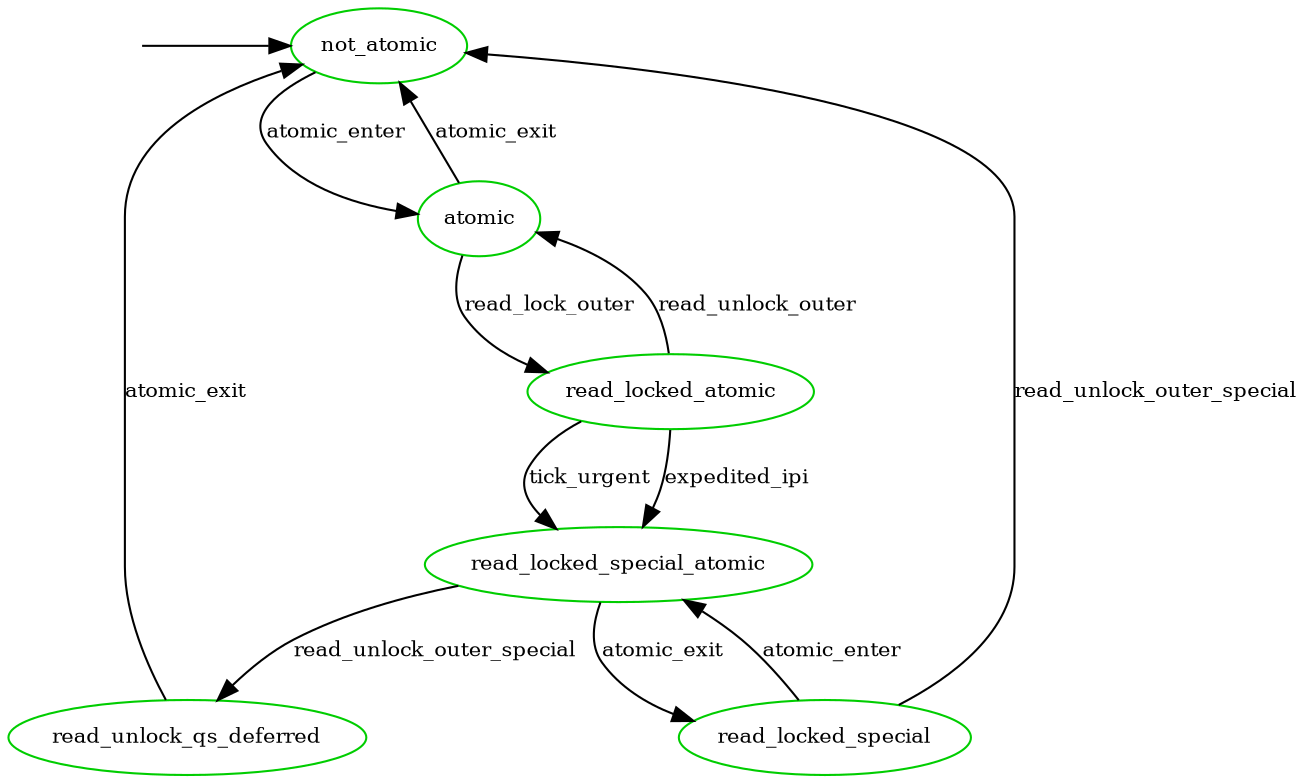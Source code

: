 digraph state_automaton {
	center = true;
	// size = "700,800";
	nodesep = 0.5;
	{node [shape = plaintext, style=invis, label=""] "__init_not_atomic"};
	node [shape = ellipse, fontsize=10, color = green3];
	edge [fontsize=10];

	"__init_not_atomic" -> "not_atomic";

	/* Handling for pirq dis, read-lock, read-unlock, pirq en */
	"atomic" [label = "atomic"];
	"read_locked_atomic" [label = "read_locked_atomic"];
	"read_unlock_qs_deferred" [label = "read_unlock_qs_deferred"];

	"atomic" -> "read_locked_atomic" [ label = "read_lock_outer" ];
	"read_locked_atomic" -> "atomic" [ label = "read_unlock_outer" ];
	/* After transition to read_locked_special_atomic,
	 * everything remains same as defer_rlock_atomic_runlock.dot */
	"read_locked_atomic" -> "read_locked_special_atomic" [ label = "tick_urgent" ];
	"read_locked_atomic" -> "read_locked_special_atomic" [ label = "expedited_ipi" ];

        "read_locked_special" -> "read_locked_special_atomic" [ label = "atomic_enter" ];
        "read_locked_special_atomic" -> "read_locked_special" [ label = "atomic_exit" ];

	"read_locked_special" -> "not_atomic" [ label = "read_unlock_outer_special" ];
	"atomic" -> "not_atomic" [ label = "atomic_exit" ];
	"not_atomic" -> "atomic" [ label = "atomic_enter" ];

	"read_locked_special_atomic" -> "read_unlock_qs_deferred" [ label = "read_unlock_outer_special" ];
	"read_unlock_qs_deferred" -> "not_atomic" [ label = "atomic_exit" ];

	{ rank = min ;
		"__init_not_atomic";
		"not_atomic";
	}
}
